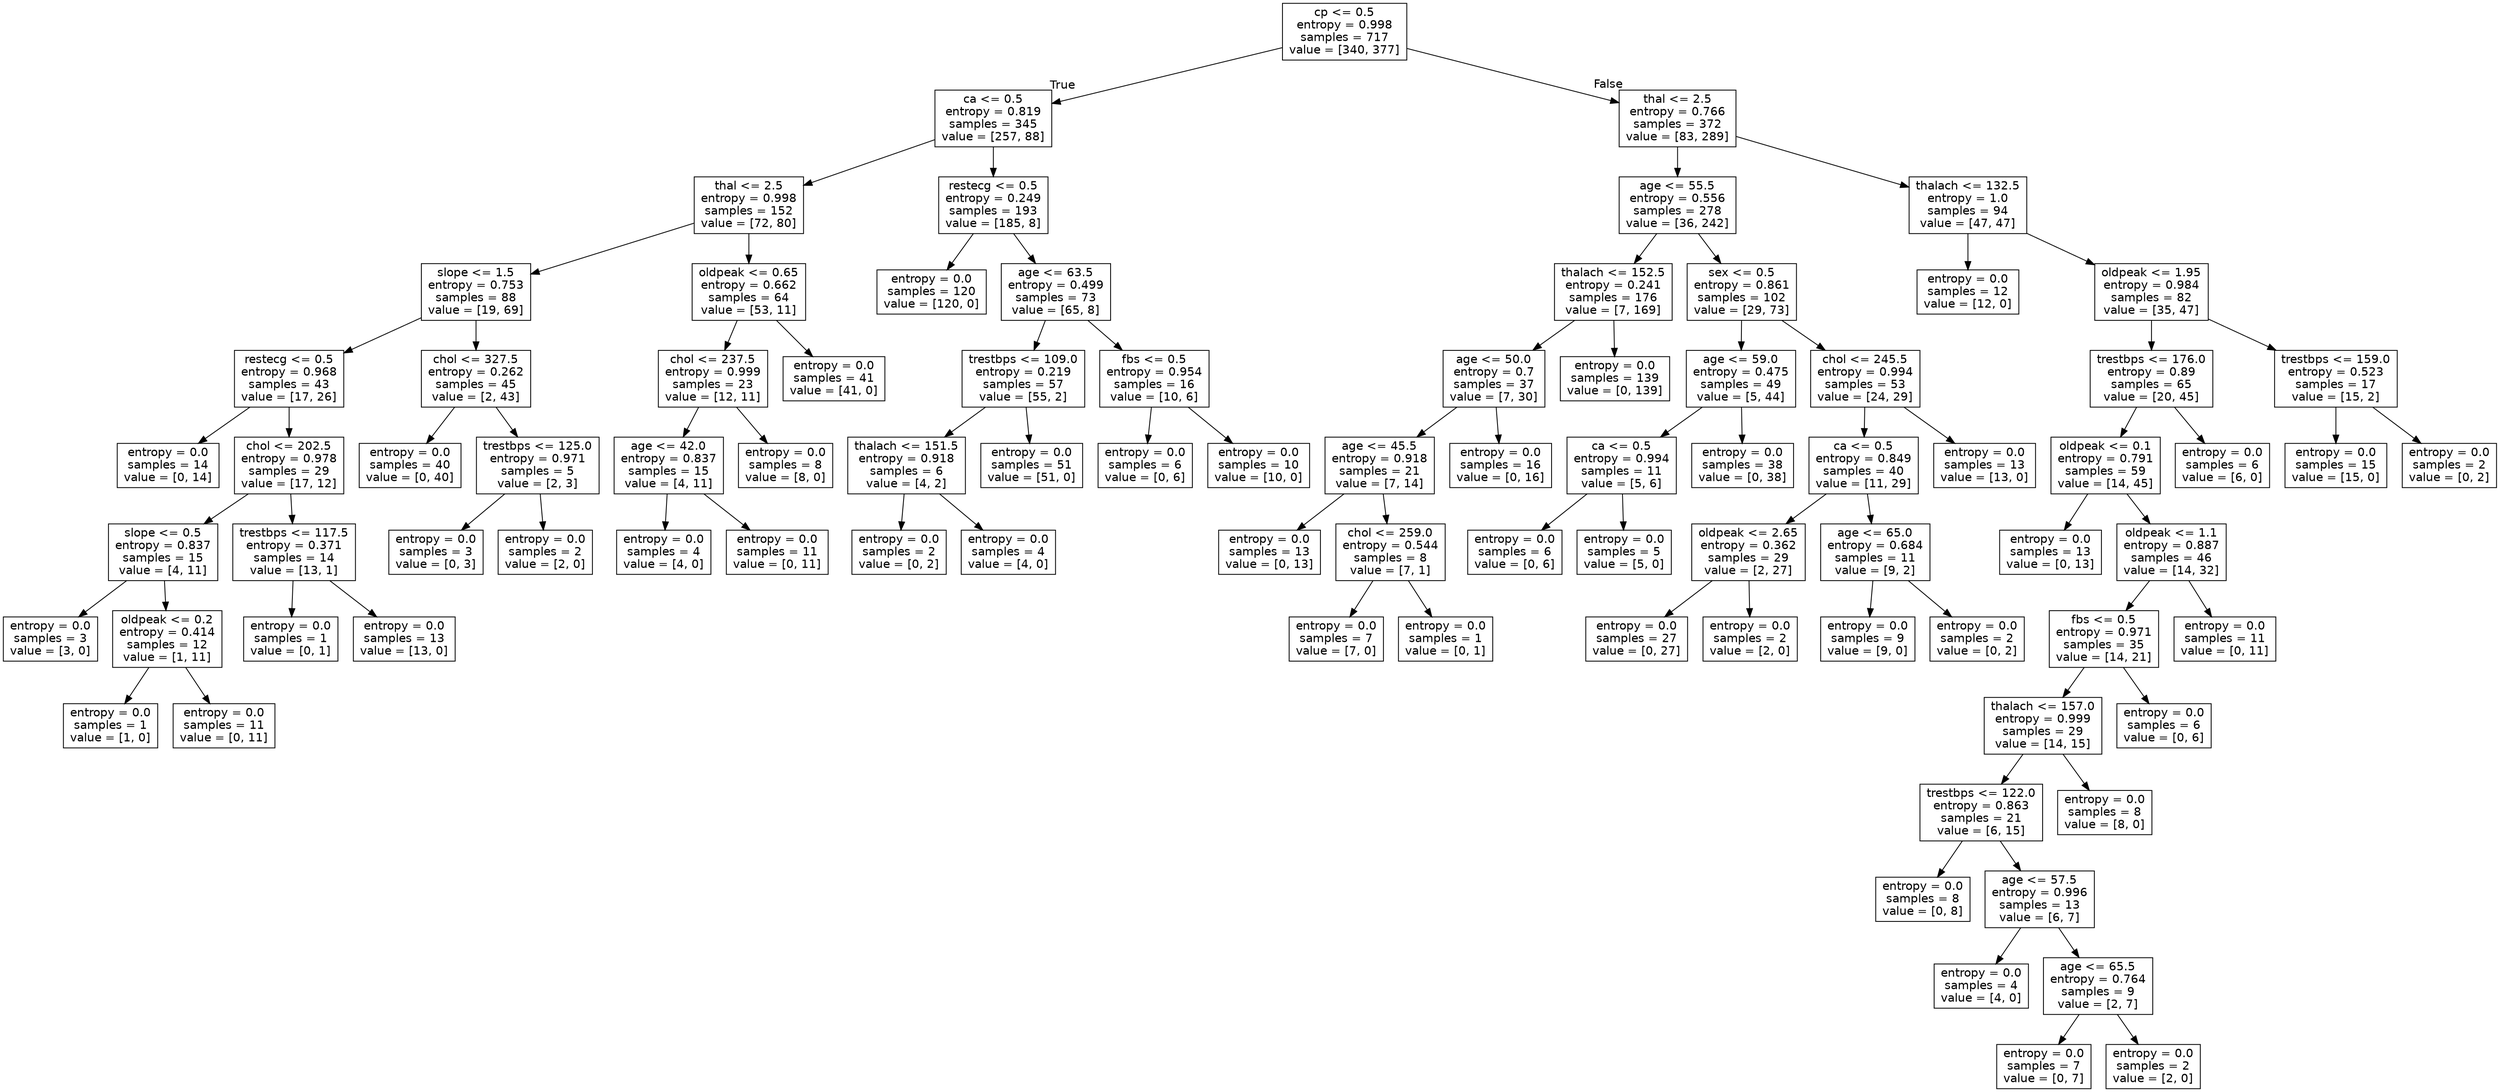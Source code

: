 digraph Tree {
node [shape=box, fontname="helvetica"] ;
edge [fontname="helvetica"] ;
0 [label="cp <= 0.5\nentropy = 0.998\nsamples = 717\nvalue = [340, 377]"] ;
1 [label="ca <= 0.5\nentropy = 0.819\nsamples = 345\nvalue = [257, 88]"] ;
0 -> 1 [labeldistance=2.5, labelangle=45, headlabel="True"] ;
2 [label="thal <= 2.5\nentropy = 0.998\nsamples = 152\nvalue = [72, 80]"] ;
1 -> 2 ;
3 [label="slope <= 1.5\nentropy = 0.753\nsamples = 88\nvalue = [19, 69]"] ;
2 -> 3 ;
4 [label="restecg <= 0.5\nentropy = 0.968\nsamples = 43\nvalue = [17, 26]"] ;
3 -> 4 ;
5 [label="entropy = 0.0\nsamples = 14\nvalue = [0, 14]"] ;
4 -> 5 ;
6 [label="chol <= 202.5\nentropy = 0.978\nsamples = 29\nvalue = [17, 12]"] ;
4 -> 6 ;
7 [label="slope <= 0.5\nentropy = 0.837\nsamples = 15\nvalue = [4, 11]"] ;
6 -> 7 ;
8 [label="entropy = 0.0\nsamples = 3\nvalue = [3, 0]"] ;
7 -> 8 ;
9 [label="oldpeak <= 0.2\nentropy = 0.414\nsamples = 12\nvalue = [1, 11]"] ;
7 -> 9 ;
10 [label="entropy = 0.0\nsamples = 1\nvalue = [1, 0]"] ;
9 -> 10 ;
11 [label="entropy = 0.0\nsamples = 11\nvalue = [0, 11]"] ;
9 -> 11 ;
12 [label="trestbps <= 117.5\nentropy = 0.371\nsamples = 14\nvalue = [13, 1]"] ;
6 -> 12 ;
13 [label="entropy = 0.0\nsamples = 1\nvalue = [0, 1]"] ;
12 -> 13 ;
14 [label="entropy = 0.0\nsamples = 13\nvalue = [13, 0]"] ;
12 -> 14 ;
15 [label="chol <= 327.5\nentropy = 0.262\nsamples = 45\nvalue = [2, 43]"] ;
3 -> 15 ;
16 [label="entropy = 0.0\nsamples = 40\nvalue = [0, 40]"] ;
15 -> 16 ;
17 [label="trestbps <= 125.0\nentropy = 0.971\nsamples = 5\nvalue = [2, 3]"] ;
15 -> 17 ;
18 [label="entropy = 0.0\nsamples = 3\nvalue = [0, 3]"] ;
17 -> 18 ;
19 [label="entropy = 0.0\nsamples = 2\nvalue = [2, 0]"] ;
17 -> 19 ;
20 [label="oldpeak <= 0.65\nentropy = 0.662\nsamples = 64\nvalue = [53, 11]"] ;
2 -> 20 ;
21 [label="chol <= 237.5\nentropy = 0.999\nsamples = 23\nvalue = [12, 11]"] ;
20 -> 21 ;
22 [label="age <= 42.0\nentropy = 0.837\nsamples = 15\nvalue = [4, 11]"] ;
21 -> 22 ;
23 [label="entropy = 0.0\nsamples = 4\nvalue = [4, 0]"] ;
22 -> 23 ;
24 [label="entropy = 0.0\nsamples = 11\nvalue = [0, 11]"] ;
22 -> 24 ;
25 [label="entropy = 0.0\nsamples = 8\nvalue = [8, 0]"] ;
21 -> 25 ;
26 [label="entropy = 0.0\nsamples = 41\nvalue = [41, 0]"] ;
20 -> 26 ;
27 [label="restecg <= 0.5\nentropy = 0.249\nsamples = 193\nvalue = [185, 8]"] ;
1 -> 27 ;
28 [label="entropy = 0.0\nsamples = 120\nvalue = [120, 0]"] ;
27 -> 28 ;
29 [label="age <= 63.5\nentropy = 0.499\nsamples = 73\nvalue = [65, 8]"] ;
27 -> 29 ;
30 [label="trestbps <= 109.0\nentropy = 0.219\nsamples = 57\nvalue = [55, 2]"] ;
29 -> 30 ;
31 [label="thalach <= 151.5\nentropy = 0.918\nsamples = 6\nvalue = [4, 2]"] ;
30 -> 31 ;
32 [label="entropy = 0.0\nsamples = 2\nvalue = [0, 2]"] ;
31 -> 32 ;
33 [label="entropy = 0.0\nsamples = 4\nvalue = [4, 0]"] ;
31 -> 33 ;
34 [label="entropy = 0.0\nsamples = 51\nvalue = [51, 0]"] ;
30 -> 34 ;
35 [label="fbs <= 0.5\nentropy = 0.954\nsamples = 16\nvalue = [10, 6]"] ;
29 -> 35 ;
36 [label="entropy = 0.0\nsamples = 6\nvalue = [0, 6]"] ;
35 -> 36 ;
37 [label="entropy = 0.0\nsamples = 10\nvalue = [10, 0]"] ;
35 -> 37 ;
38 [label="thal <= 2.5\nentropy = 0.766\nsamples = 372\nvalue = [83, 289]"] ;
0 -> 38 [labeldistance=2.5, labelangle=-45, headlabel="False"] ;
39 [label="age <= 55.5\nentropy = 0.556\nsamples = 278\nvalue = [36, 242]"] ;
38 -> 39 ;
40 [label="thalach <= 152.5\nentropy = 0.241\nsamples = 176\nvalue = [7, 169]"] ;
39 -> 40 ;
41 [label="age <= 50.0\nentropy = 0.7\nsamples = 37\nvalue = [7, 30]"] ;
40 -> 41 ;
42 [label="age <= 45.5\nentropy = 0.918\nsamples = 21\nvalue = [7, 14]"] ;
41 -> 42 ;
43 [label="entropy = 0.0\nsamples = 13\nvalue = [0, 13]"] ;
42 -> 43 ;
44 [label="chol <= 259.0\nentropy = 0.544\nsamples = 8\nvalue = [7, 1]"] ;
42 -> 44 ;
45 [label="entropy = 0.0\nsamples = 7\nvalue = [7, 0]"] ;
44 -> 45 ;
46 [label="entropy = 0.0\nsamples = 1\nvalue = [0, 1]"] ;
44 -> 46 ;
47 [label="entropy = 0.0\nsamples = 16\nvalue = [0, 16]"] ;
41 -> 47 ;
48 [label="entropy = 0.0\nsamples = 139\nvalue = [0, 139]"] ;
40 -> 48 ;
49 [label="sex <= 0.5\nentropy = 0.861\nsamples = 102\nvalue = [29, 73]"] ;
39 -> 49 ;
50 [label="age <= 59.0\nentropy = 0.475\nsamples = 49\nvalue = [5, 44]"] ;
49 -> 50 ;
51 [label="ca <= 0.5\nentropy = 0.994\nsamples = 11\nvalue = [5, 6]"] ;
50 -> 51 ;
52 [label="entropy = 0.0\nsamples = 6\nvalue = [0, 6]"] ;
51 -> 52 ;
53 [label="entropy = 0.0\nsamples = 5\nvalue = [5, 0]"] ;
51 -> 53 ;
54 [label="entropy = 0.0\nsamples = 38\nvalue = [0, 38]"] ;
50 -> 54 ;
55 [label="chol <= 245.5\nentropy = 0.994\nsamples = 53\nvalue = [24, 29]"] ;
49 -> 55 ;
56 [label="ca <= 0.5\nentropy = 0.849\nsamples = 40\nvalue = [11, 29]"] ;
55 -> 56 ;
57 [label="oldpeak <= 2.65\nentropy = 0.362\nsamples = 29\nvalue = [2, 27]"] ;
56 -> 57 ;
58 [label="entropy = 0.0\nsamples = 27\nvalue = [0, 27]"] ;
57 -> 58 ;
59 [label="entropy = 0.0\nsamples = 2\nvalue = [2, 0]"] ;
57 -> 59 ;
60 [label="age <= 65.0\nentropy = 0.684\nsamples = 11\nvalue = [9, 2]"] ;
56 -> 60 ;
61 [label="entropy = 0.0\nsamples = 9\nvalue = [9, 0]"] ;
60 -> 61 ;
62 [label="entropy = 0.0\nsamples = 2\nvalue = [0, 2]"] ;
60 -> 62 ;
63 [label="entropy = 0.0\nsamples = 13\nvalue = [13, 0]"] ;
55 -> 63 ;
64 [label="thalach <= 132.5\nentropy = 1.0\nsamples = 94\nvalue = [47, 47]"] ;
38 -> 64 ;
65 [label="entropy = 0.0\nsamples = 12\nvalue = [12, 0]"] ;
64 -> 65 ;
66 [label="oldpeak <= 1.95\nentropy = 0.984\nsamples = 82\nvalue = [35, 47]"] ;
64 -> 66 ;
67 [label="trestbps <= 176.0\nentropy = 0.89\nsamples = 65\nvalue = [20, 45]"] ;
66 -> 67 ;
68 [label="oldpeak <= 0.1\nentropy = 0.791\nsamples = 59\nvalue = [14, 45]"] ;
67 -> 68 ;
69 [label="entropy = 0.0\nsamples = 13\nvalue = [0, 13]"] ;
68 -> 69 ;
70 [label="oldpeak <= 1.1\nentropy = 0.887\nsamples = 46\nvalue = [14, 32]"] ;
68 -> 70 ;
71 [label="fbs <= 0.5\nentropy = 0.971\nsamples = 35\nvalue = [14, 21]"] ;
70 -> 71 ;
72 [label="thalach <= 157.0\nentropy = 0.999\nsamples = 29\nvalue = [14, 15]"] ;
71 -> 72 ;
73 [label="trestbps <= 122.0\nentropy = 0.863\nsamples = 21\nvalue = [6, 15]"] ;
72 -> 73 ;
74 [label="entropy = 0.0\nsamples = 8\nvalue = [0, 8]"] ;
73 -> 74 ;
75 [label="age <= 57.5\nentropy = 0.996\nsamples = 13\nvalue = [6, 7]"] ;
73 -> 75 ;
76 [label="entropy = 0.0\nsamples = 4\nvalue = [4, 0]"] ;
75 -> 76 ;
77 [label="age <= 65.5\nentropy = 0.764\nsamples = 9\nvalue = [2, 7]"] ;
75 -> 77 ;
78 [label="entropy = 0.0\nsamples = 7\nvalue = [0, 7]"] ;
77 -> 78 ;
79 [label="entropy = 0.0\nsamples = 2\nvalue = [2, 0]"] ;
77 -> 79 ;
80 [label="entropy = 0.0\nsamples = 8\nvalue = [8, 0]"] ;
72 -> 80 ;
81 [label="entropy = 0.0\nsamples = 6\nvalue = [0, 6]"] ;
71 -> 81 ;
82 [label="entropy = 0.0\nsamples = 11\nvalue = [0, 11]"] ;
70 -> 82 ;
83 [label="entropy = 0.0\nsamples = 6\nvalue = [6, 0]"] ;
67 -> 83 ;
84 [label="trestbps <= 159.0\nentropy = 0.523\nsamples = 17\nvalue = [15, 2]"] ;
66 -> 84 ;
85 [label="entropy = 0.0\nsamples = 15\nvalue = [15, 0]"] ;
84 -> 85 ;
86 [label="entropy = 0.0\nsamples = 2\nvalue = [0, 2]"] ;
84 -> 86 ;
}